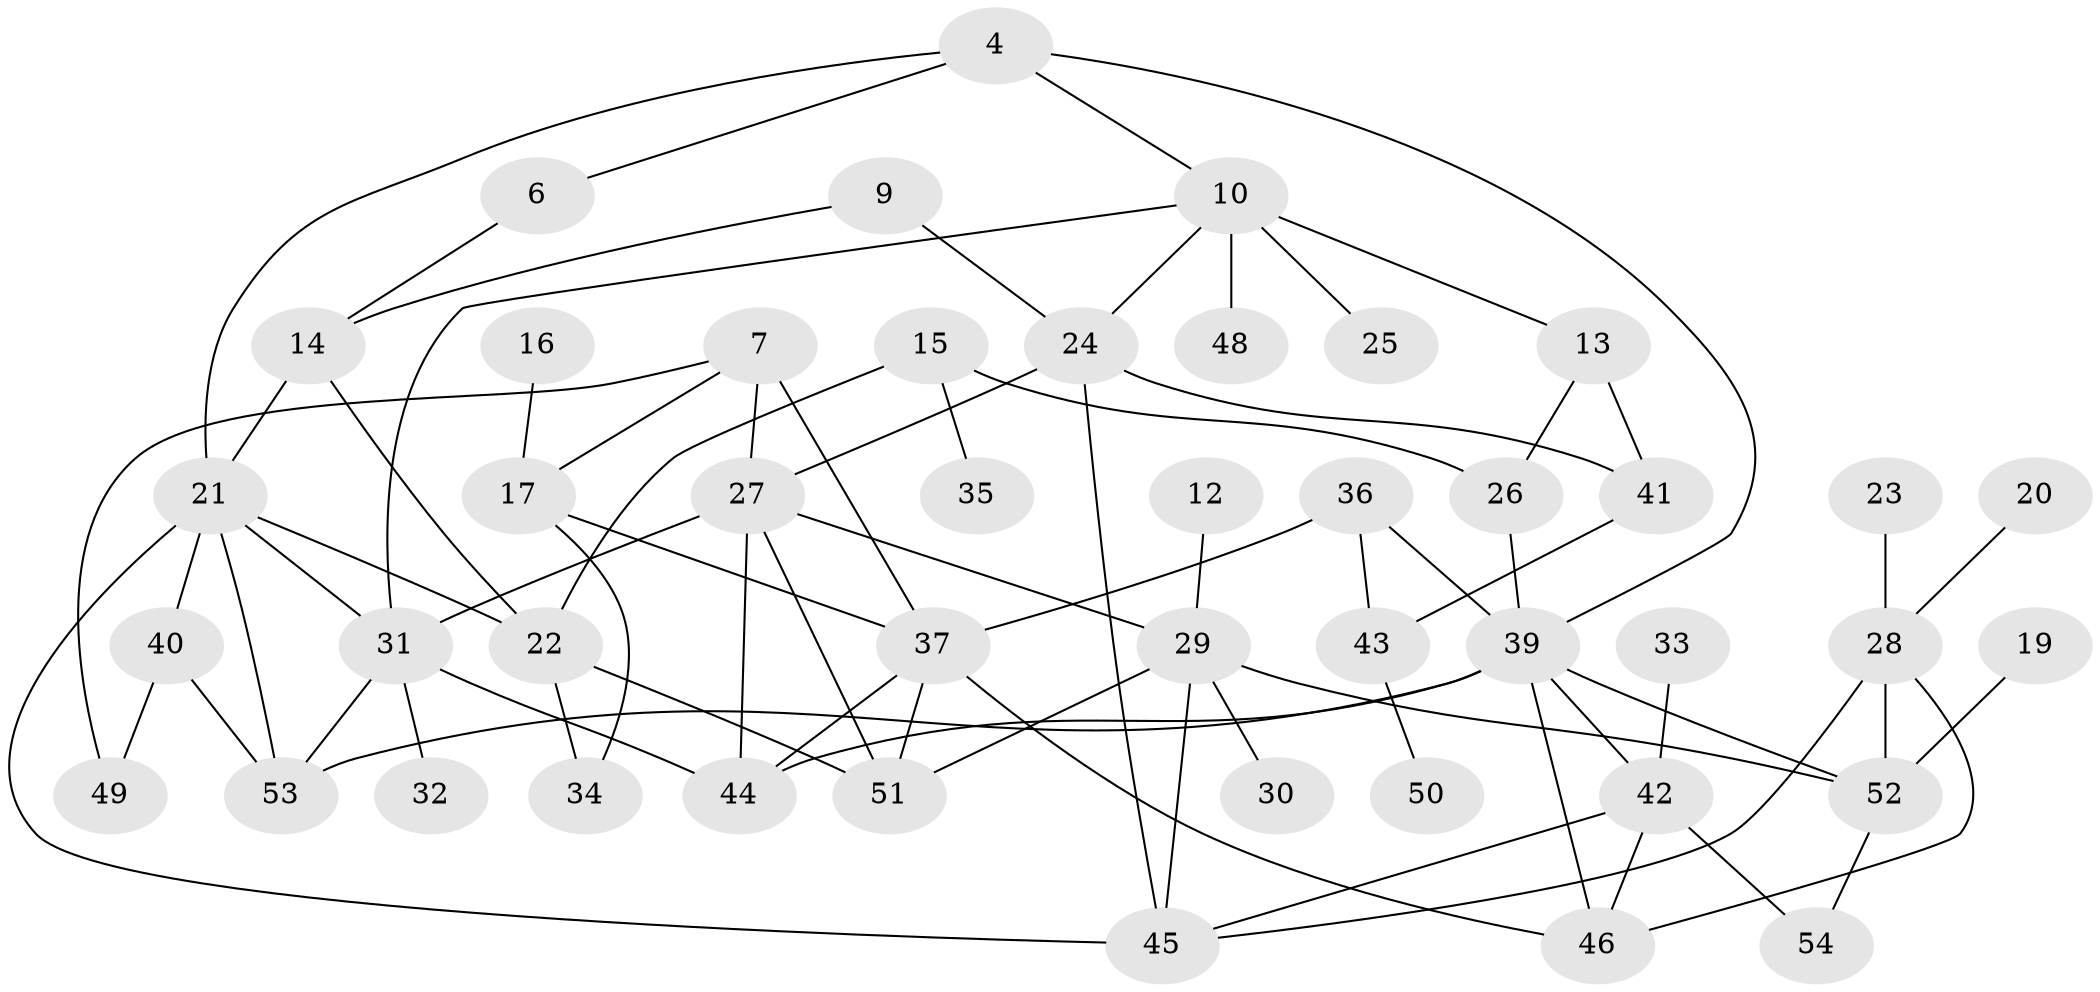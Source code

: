// original degree distribution, {0: 0.11842105263157894, 2: 0.19736842105263158, 4: 0.18421052631578946, 5: 0.11842105263157894, 1: 0.18421052631578946, 3: 0.15789473684210525, 6: 0.02631578947368421, 7: 0.013157894736842105}
// Generated by graph-tools (version 1.1) at 2025/35/03/04/25 23:35:55]
// undirected, 45 vertices, 75 edges
graph export_dot {
  node [color=gray90,style=filled];
  4;
  6;
  7;
  9;
  10;
  12;
  13;
  14;
  15;
  16;
  17;
  19;
  20;
  21;
  22;
  23;
  24;
  25;
  26;
  27;
  28;
  29;
  30;
  31;
  32;
  33;
  34;
  35;
  36;
  37;
  39;
  40;
  41;
  42;
  43;
  44;
  45;
  46;
  48;
  49;
  50;
  51;
  52;
  53;
  54;
  4 -- 6 [weight=1.0];
  4 -- 10 [weight=1.0];
  4 -- 21 [weight=1.0];
  4 -- 39 [weight=1.0];
  6 -- 14 [weight=1.0];
  7 -- 17 [weight=1.0];
  7 -- 27 [weight=1.0];
  7 -- 37 [weight=3.0];
  7 -- 49 [weight=1.0];
  9 -- 14 [weight=1.0];
  9 -- 24 [weight=1.0];
  10 -- 13 [weight=1.0];
  10 -- 24 [weight=1.0];
  10 -- 25 [weight=1.0];
  10 -- 31 [weight=1.0];
  10 -- 48 [weight=1.0];
  12 -- 29 [weight=1.0];
  13 -- 26 [weight=1.0];
  13 -- 41 [weight=2.0];
  14 -- 21 [weight=1.0];
  14 -- 22 [weight=1.0];
  15 -- 22 [weight=1.0];
  15 -- 26 [weight=1.0];
  15 -- 35 [weight=1.0];
  16 -- 17 [weight=1.0];
  17 -- 34 [weight=1.0];
  17 -- 37 [weight=1.0];
  19 -- 52 [weight=1.0];
  20 -- 28 [weight=1.0];
  21 -- 22 [weight=1.0];
  21 -- 31 [weight=1.0];
  21 -- 40 [weight=1.0];
  21 -- 45 [weight=1.0];
  21 -- 53 [weight=1.0];
  22 -- 34 [weight=1.0];
  22 -- 51 [weight=1.0];
  23 -- 28 [weight=1.0];
  24 -- 27 [weight=1.0];
  24 -- 41 [weight=1.0];
  24 -- 45 [weight=1.0];
  26 -- 39 [weight=1.0];
  27 -- 29 [weight=1.0];
  27 -- 31 [weight=1.0];
  27 -- 44 [weight=1.0];
  27 -- 51 [weight=1.0];
  28 -- 45 [weight=1.0];
  28 -- 46 [weight=1.0];
  28 -- 52 [weight=1.0];
  29 -- 30 [weight=1.0];
  29 -- 45 [weight=1.0];
  29 -- 51 [weight=1.0];
  29 -- 52 [weight=1.0];
  31 -- 32 [weight=1.0];
  31 -- 44 [weight=1.0];
  31 -- 53 [weight=1.0];
  33 -- 42 [weight=1.0];
  36 -- 37 [weight=1.0];
  36 -- 39 [weight=1.0];
  36 -- 43 [weight=1.0];
  37 -- 44 [weight=1.0];
  37 -- 46 [weight=1.0];
  37 -- 51 [weight=1.0];
  39 -- 42 [weight=1.0];
  39 -- 44 [weight=1.0];
  39 -- 46 [weight=1.0];
  39 -- 52 [weight=1.0];
  39 -- 53 [weight=1.0];
  40 -- 49 [weight=1.0];
  40 -- 53 [weight=1.0];
  41 -- 43 [weight=1.0];
  42 -- 45 [weight=1.0];
  42 -- 46 [weight=1.0];
  42 -- 54 [weight=1.0];
  43 -- 50 [weight=1.0];
  52 -- 54 [weight=1.0];
}
